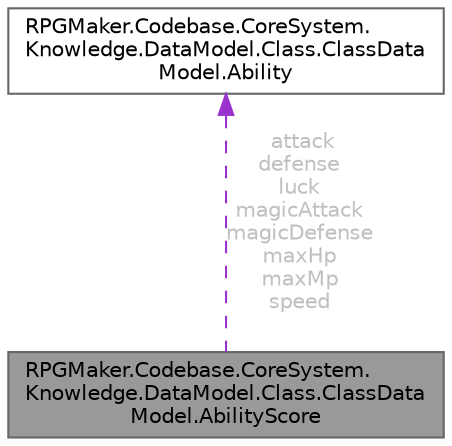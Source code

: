 digraph "RPGMaker.Codebase.CoreSystem.Knowledge.DataModel.Class.ClassDataModel.AbilityScore"
{
 // LATEX_PDF_SIZE
  bgcolor="transparent";
  edge [fontname=Helvetica,fontsize=10,labelfontname=Helvetica,labelfontsize=10];
  node [fontname=Helvetica,fontsize=10,shape=box,height=0.2,width=0.4];
  Node1 [id="Node000001",label="RPGMaker.Codebase.CoreSystem.\lKnowledge.DataModel.Class.ClassData\lModel.AbilityScore",height=0.2,width=0.4,color="gray40", fillcolor="grey60", style="filled", fontcolor="black",tooltip="😁 能力スコア"];
  Node2 -> Node1 [id="edge1_Node000001_Node000002",dir="back",color="darkorchid3",style="dashed",tooltip=" ",label=" attack\ndefense\nluck\nmagicAttack\nmagicDefense\nmaxHp\nmaxMp\nspeed",fontcolor="grey" ];
  Node2 [id="Node000002",label="RPGMaker.Codebase.CoreSystem.\lKnowledge.DataModel.Class.ClassData\lModel.Ability",height=0.2,width=0.4,color="gray40", fillcolor="white", style="filled",URL="$d9/d0e/class_r_p_g_maker_1_1_codebase_1_1_core_system_1_1_knowledge_1_1_data_model_1_1_class_1_1_class_data_model_1_1_ability.html",tooltip="😁 能力"];
}
